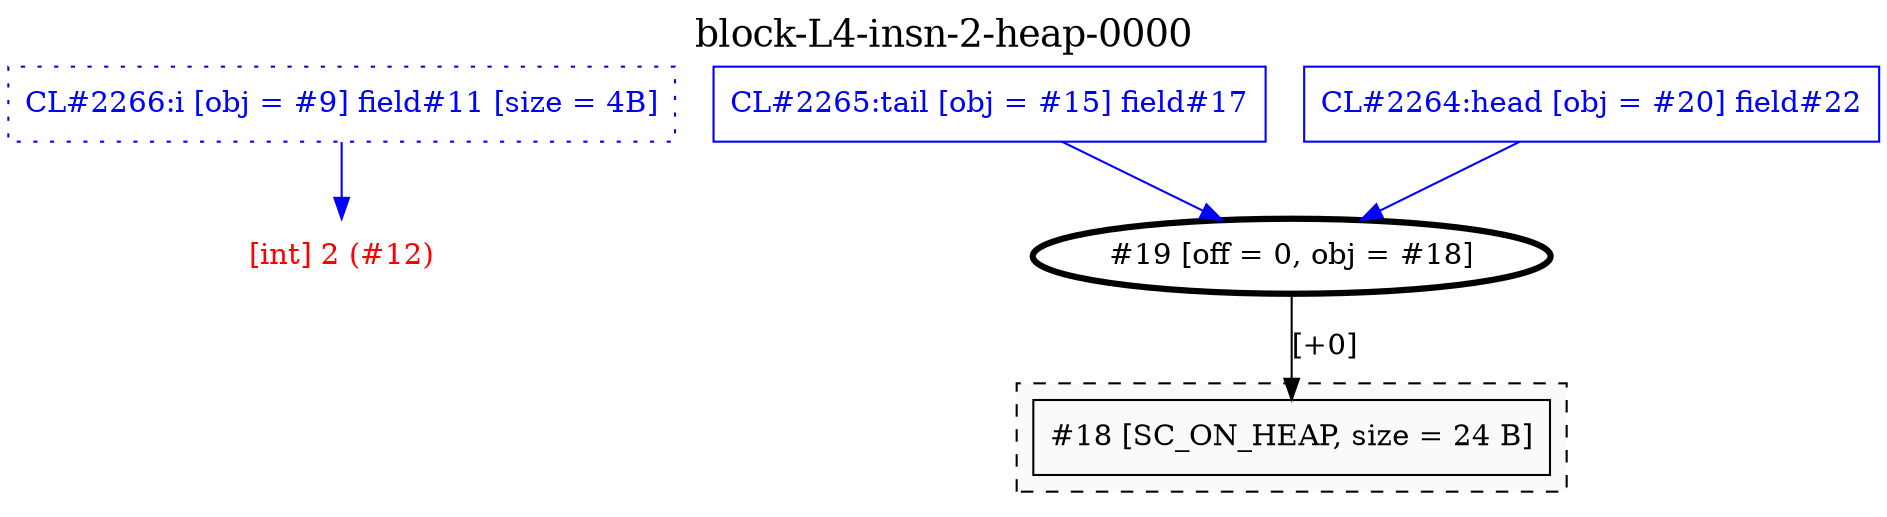 digraph "block-L4-insn-2-heap-0000" {
	label=<<FONT POINT-SIZE="18">block-L4-insn-2-heap-0000</FONT>>;
	clusterrank=local;
	labelloc=t;
	"9" [shape=box, color=blue, fontcolor=blue, style=dotted, label="CL#2266:i [obj = #9] field#11 [size = 4B]"];
	"15" [shape=box, color=blue, fontcolor=blue, label="CL#2265:tail [obj = #15] field#17"];
subgraph "cluster1" {
	rank=same;
	label="";
	color=black;
	fontcolor=black;
	bgcolor=gray98;
	style=dashed;
	penwidth=1.0;
	"18" [shape=box, color=black, fontcolor=black, label="#18 [SC_ON_HEAP, size = 24 B]"];
}
	"20" [shape=box, color=blue, fontcolor=blue, label="CL#2264:head [obj = #20] field#22"];
	"19" [shape=ellipse, penwidth=3, fontcolor=black, label="#19 [off = 0, obj = #18]"];
	"19" -> "18" [color=black, fontcolor=black, label="[+0]"];
	"lonely2" [shape=plaintext, fontcolor=red, label="[int] 2 (#12)"];
	"9" -> "lonely2" [color=blue, fontcolor=blue];
	"15" -> "19" [color=blue, fontcolor=blue];
	"20" -> "19" [color=blue, fontcolor=blue];
}
